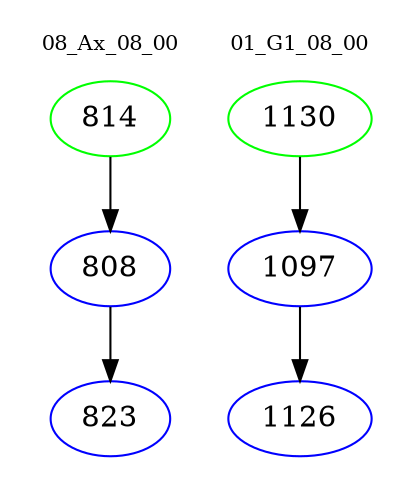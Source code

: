 digraph{
subgraph cluster_0 {
color = white
label = "08_Ax_08_00";
fontsize=10;
T0_814 [label="814", color="green"]
T0_814 -> T0_808 [color="black"]
T0_808 [label="808", color="blue"]
T0_808 -> T0_823 [color="black"]
T0_823 [label="823", color="blue"]
}
subgraph cluster_1 {
color = white
label = "01_G1_08_00";
fontsize=10;
T1_1130 [label="1130", color="green"]
T1_1130 -> T1_1097 [color="black"]
T1_1097 [label="1097", color="blue"]
T1_1097 -> T1_1126 [color="black"]
T1_1126 [label="1126", color="blue"]
}
}
